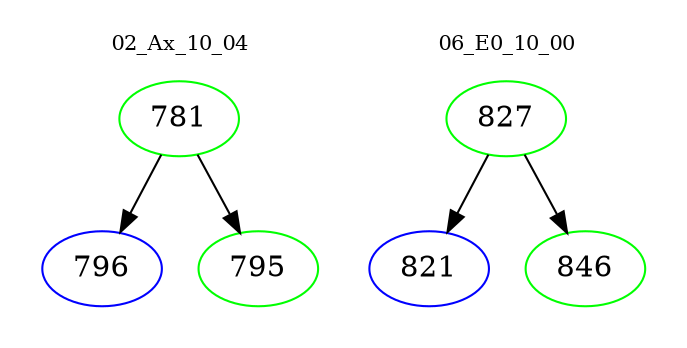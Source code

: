 digraph{
subgraph cluster_0 {
color = white
label = "02_Ax_10_04";
fontsize=10;
T0_781 [label="781", color="green"]
T0_781 -> T0_796 [color="black"]
T0_796 [label="796", color="blue"]
T0_781 -> T0_795 [color="black"]
T0_795 [label="795", color="green"]
}
subgraph cluster_1 {
color = white
label = "06_E0_10_00";
fontsize=10;
T1_827 [label="827", color="green"]
T1_827 -> T1_821 [color="black"]
T1_821 [label="821", color="blue"]
T1_827 -> T1_846 [color="black"]
T1_846 [label="846", color="green"]
}
}
